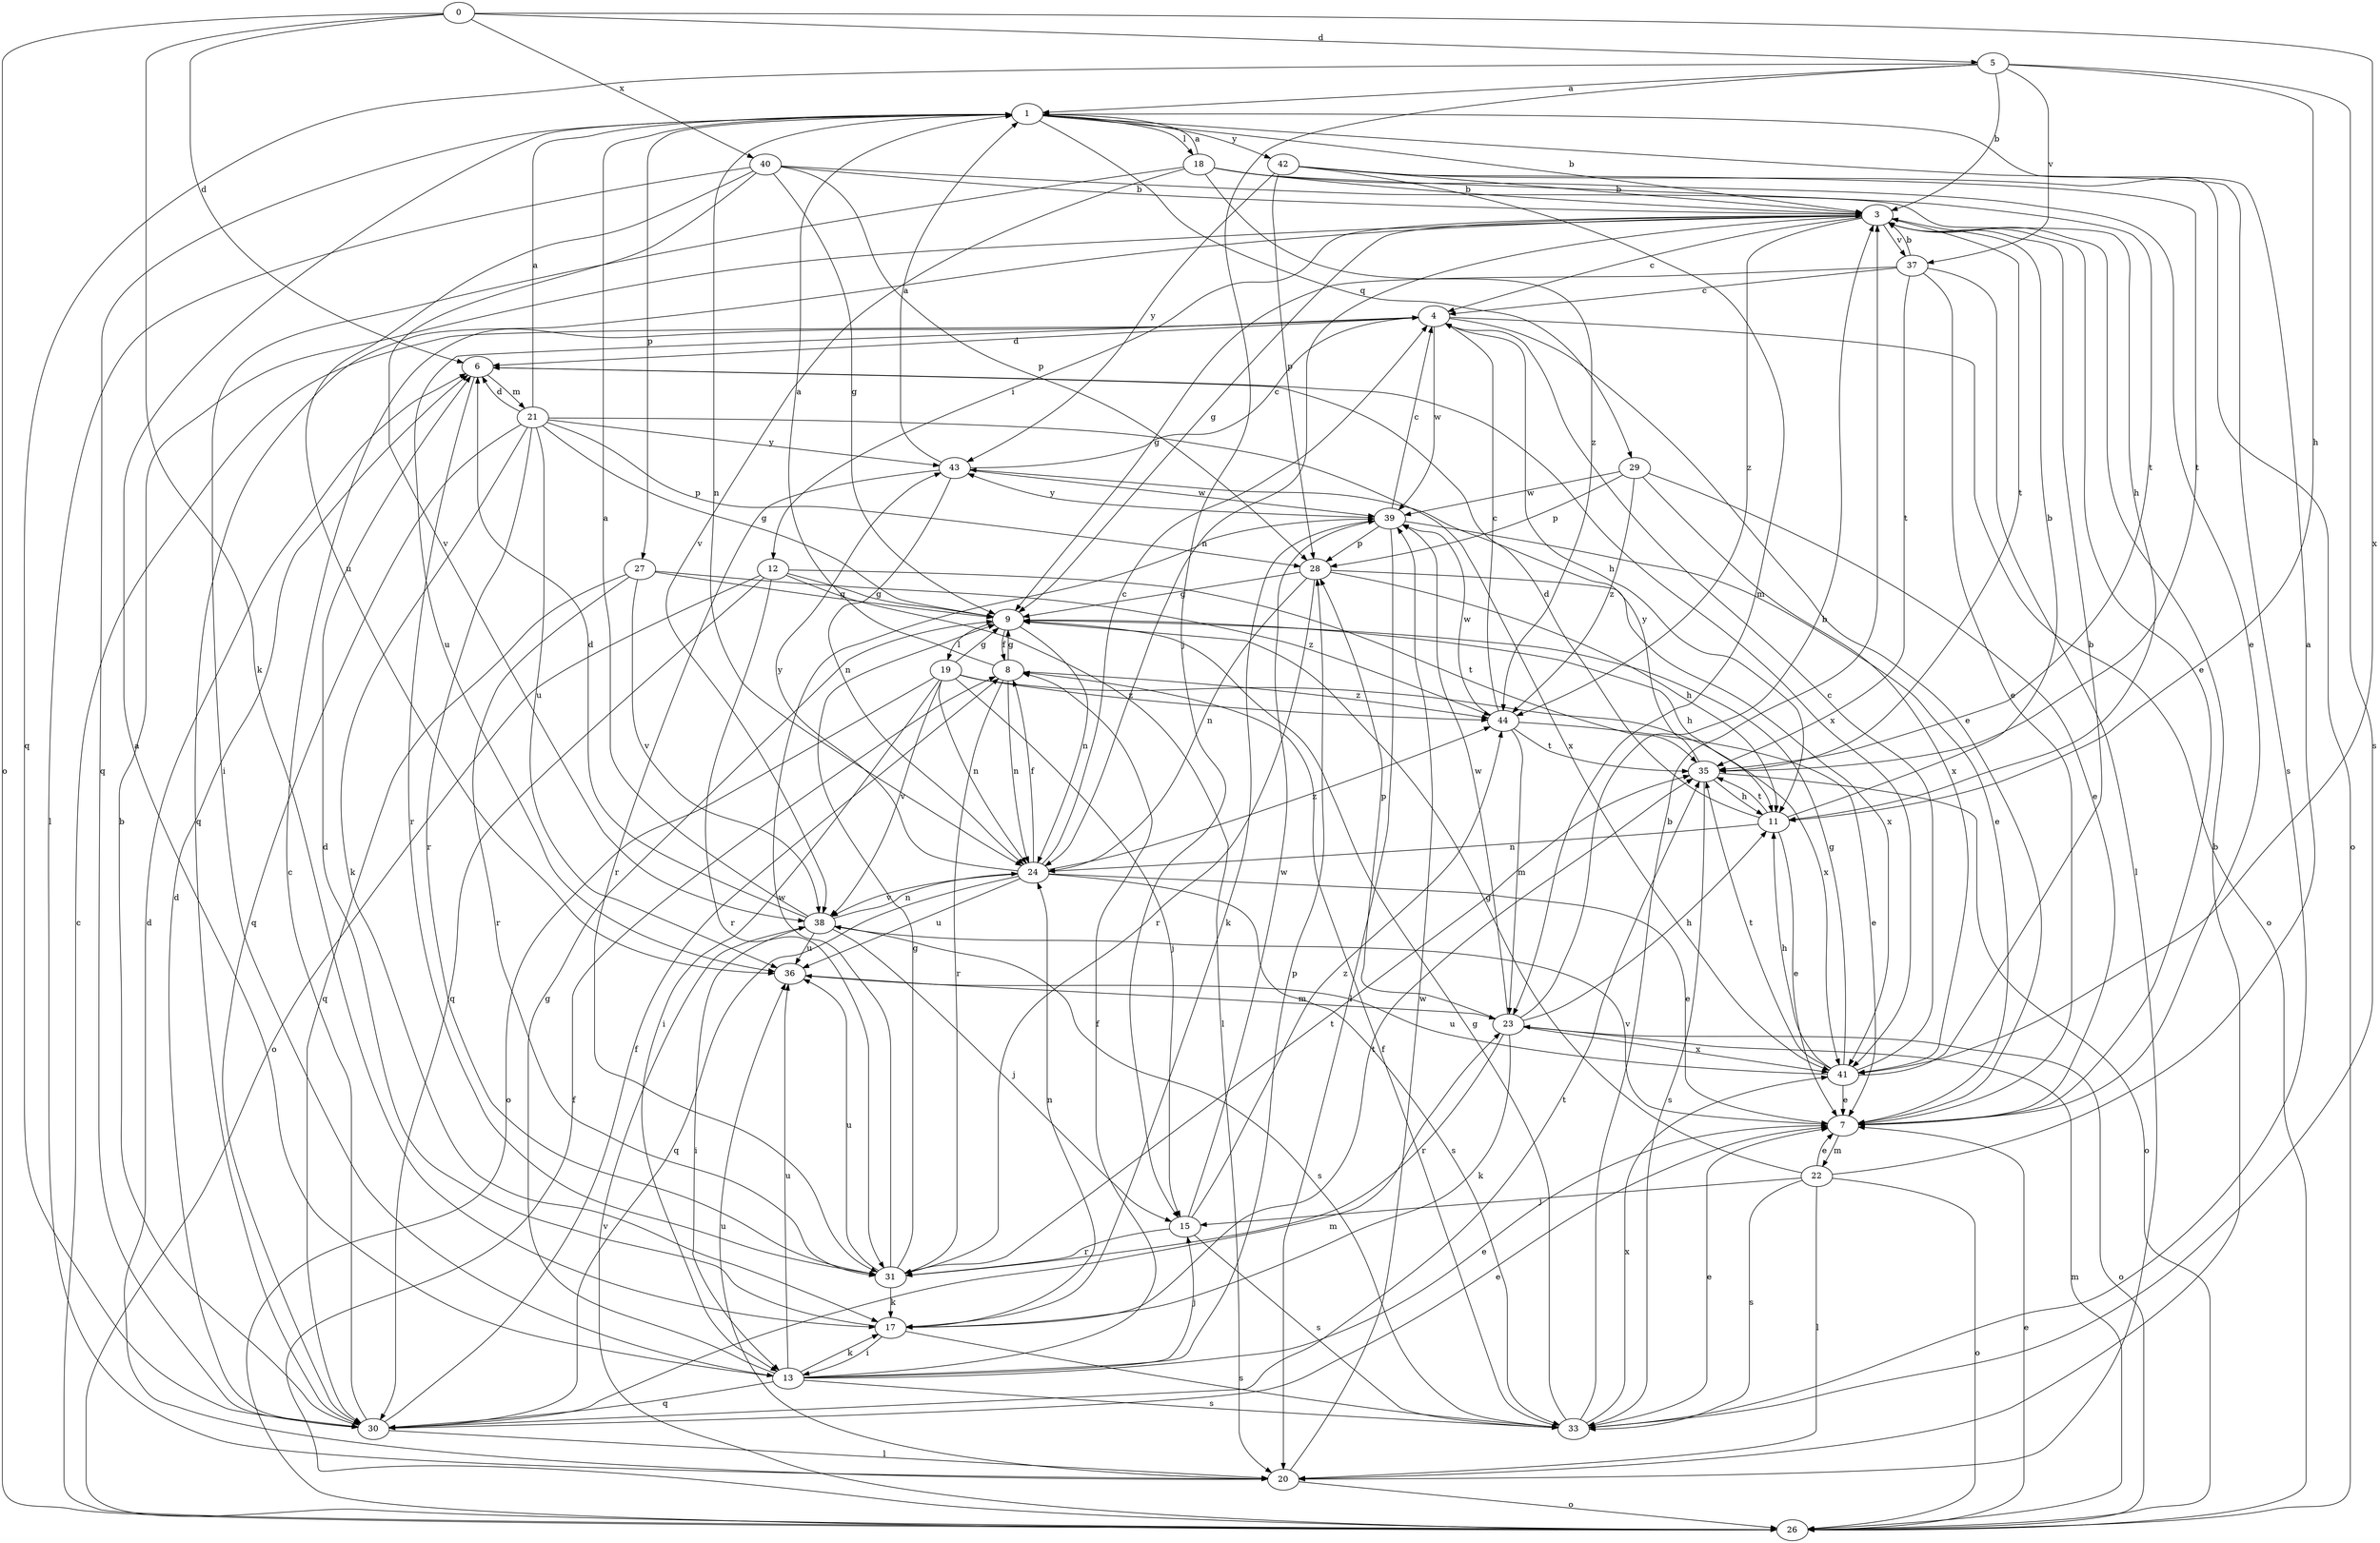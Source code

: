 strict digraph  {
0;
1;
3;
4;
5;
6;
7;
8;
9;
11;
12;
13;
15;
17;
18;
19;
20;
21;
22;
23;
24;
26;
27;
28;
29;
30;
31;
33;
35;
36;
37;
38;
39;
40;
41;
42;
43;
44;
0 -> 5  [label=d];
0 -> 6  [label=d];
0 -> 17  [label=k];
0 -> 26  [label=o];
0 -> 40  [label=x];
0 -> 41  [label=x];
1 -> 3  [label=b];
1 -> 18  [label=l];
1 -> 24  [label=n];
1 -> 27  [label=p];
1 -> 29  [label=q];
1 -> 30  [label=q];
1 -> 33  [label=s];
1 -> 42  [label=y];
3 -> 4  [label=c];
3 -> 7  [label=e];
3 -> 9  [label=g];
3 -> 12  [label=i];
3 -> 24  [label=n];
3 -> 30  [label=q];
3 -> 35  [label=t];
3 -> 37  [label=v];
3 -> 44  [label=z];
4 -> 6  [label=d];
4 -> 7  [label=e];
4 -> 11  [label=h];
4 -> 26  [label=o];
4 -> 36  [label=u];
4 -> 39  [label=w];
5 -> 1  [label=a];
5 -> 3  [label=b];
5 -> 11  [label=h];
5 -> 15  [label=j];
5 -> 30  [label=q];
5 -> 33  [label=s];
5 -> 37  [label=v];
6 -> 21  [label=m];
6 -> 31  [label=r];
6 -> 41  [label=x];
7 -> 22  [label=m];
7 -> 38  [label=v];
8 -> 1  [label=a];
8 -> 9  [label=g];
8 -> 24  [label=n];
8 -> 31  [label=r];
8 -> 44  [label=z];
9 -> 8  [label=f];
9 -> 11  [label=h];
9 -> 19  [label=l];
9 -> 24  [label=n];
11 -> 3  [label=b];
11 -> 6  [label=d];
11 -> 7  [label=e];
11 -> 24  [label=n];
11 -> 35  [label=t];
12 -> 9  [label=g];
12 -> 20  [label=l];
12 -> 26  [label=o];
12 -> 30  [label=q];
12 -> 31  [label=r];
12 -> 35  [label=t];
13 -> 1  [label=a];
13 -> 7  [label=e];
13 -> 8  [label=f];
13 -> 9  [label=g];
13 -> 15  [label=j];
13 -> 17  [label=k];
13 -> 28  [label=p];
13 -> 30  [label=q];
13 -> 33  [label=s];
13 -> 36  [label=u];
15 -> 31  [label=r];
15 -> 33  [label=s];
15 -> 39  [label=w];
15 -> 44  [label=z];
17 -> 6  [label=d];
17 -> 13  [label=i];
17 -> 24  [label=n];
17 -> 33  [label=s];
17 -> 35  [label=t];
18 -> 1  [label=a];
18 -> 3  [label=b];
18 -> 7  [label=e];
18 -> 13  [label=i];
18 -> 35  [label=t];
18 -> 38  [label=v];
18 -> 44  [label=z];
19 -> 9  [label=g];
19 -> 13  [label=i];
19 -> 15  [label=j];
19 -> 24  [label=n];
19 -> 26  [label=o];
19 -> 38  [label=v];
19 -> 41  [label=x];
19 -> 44  [label=z];
20 -> 3  [label=b];
20 -> 6  [label=d];
20 -> 26  [label=o];
20 -> 36  [label=u];
20 -> 39  [label=w];
21 -> 1  [label=a];
21 -> 6  [label=d];
21 -> 9  [label=g];
21 -> 17  [label=k];
21 -> 28  [label=p];
21 -> 30  [label=q];
21 -> 31  [label=r];
21 -> 36  [label=u];
21 -> 41  [label=x];
21 -> 43  [label=y];
22 -> 1  [label=a];
22 -> 7  [label=e];
22 -> 9  [label=g];
22 -> 15  [label=j];
22 -> 20  [label=l];
22 -> 26  [label=o];
22 -> 33  [label=s];
23 -> 3  [label=b];
23 -> 11  [label=h];
23 -> 17  [label=k];
23 -> 26  [label=o];
23 -> 28  [label=p];
23 -> 31  [label=r];
23 -> 39  [label=w];
23 -> 41  [label=x];
24 -> 4  [label=c];
24 -> 7  [label=e];
24 -> 8  [label=f];
24 -> 30  [label=q];
24 -> 33  [label=s];
24 -> 36  [label=u];
24 -> 38  [label=v];
24 -> 43  [label=y];
24 -> 44  [label=z];
26 -> 4  [label=c];
26 -> 7  [label=e];
26 -> 8  [label=f];
26 -> 23  [label=m];
26 -> 38  [label=v];
27 -> 9  [label=g];
27 -> 30  [label=q];
27 -> 31  [label=r];
27 -> 38  [label=v];
27 -> 44  [label=z];
28 -> 9  [label=g];
28 -> 11  [label=h];
28 -> 24  [label=n];
28 -> 31  [label=r];
28 -> 41  [label=x];
29 -> 7  [label=e];
29 -> 28  [label=p];
29 -> 39  [label=w];
29 -> 41  [label=x];
29 -> 44  [label=z];
30 -> 3  [label=b];
30 -> 4  [label=c];
30 -> 6  [label=d];
30 -> 7  [label=e];
30 -> 8  [label=f];
30 -> 20  [label=l];
30 -> 23  [label=m];
30 -> 35  [label=t];
31 -> 9  [label=g];
31 -> 17  [label=k];
31 -> 35  [label=t];
31 -> 36  [label=u];
31 -> 39  [label=w];
33 -> 3  [label=b];
33 -> 7  [label=e];
33 -> 8  [label=f];
33 -> 9  [label=g];
33 -> 41  [label=x];
35 -> 11  [label=h];
35 -> 26  [label=o];
35 -> 33  [label=s];
35 -> 43  [label=y];
36 -> 23  [label=m];
37 -> 3  [label=b];
37 -> 4  [label=c];
37 -> 7  [label=e];
37 -> 9  [label=g];
37 -> 20  [label=l];
37 -> 35  [label=t];
38 -> 1  [label=a];
38 -> 6  [label=d];
38 -> 13  [label=i];
38 -> 15  [label=j];
38 -> 24  [label=n];
38 -> 33  [label=s];
38 -> 36  [label=u];
39 -> 4  [label=c];
39 -> 7  [label=e];
39 -> 17  [label=k];
39 -> 20  [label=l];
39 -> 28  [label=p];
39 -> 43  [label=y];
40 -> 3  [label=b];
40 -> 9  [label=g];
40 -> 11  [label=h];
40 -> 20  [label=l];
40 -> 28  [label=p];
40 -> 36  [label=u];
40 -> 38  [label=v];
41 -> 3  [label=b];
41 -> 4  [label=c];
41 -> 7  [label=e];
41 -> 9  [label=g];
41 -> 11  [label=h];
41 -> 35  [label=t];
41 -> 36  [label=u];
42 -> 3  [label=b];
42 -> 23  [label=m];
42 -> 26  [label=o];
42 -> 28  [label=p];
42 -> 35  [label=t];
42 -> 43  [label=y];
43 -> 1  [label=a];
43 -> 4  [label=c];
43 -> 24  [label=n];
43 -> 31  [label=r];
43 -> 39  [label=w];
44 -> 4  [label=c];
44 -> 7  [label=e];
44 -> 23  [label=m];
44 -> 35  [label=t];
44 -> 39  [label=w];
}
